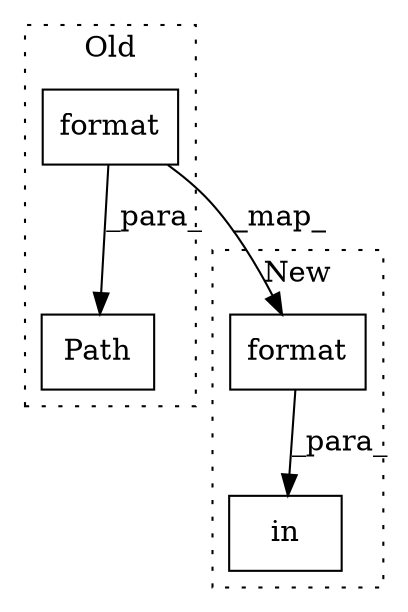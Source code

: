 digraph G {
subgraph cluster0 {
1 [label="Path" a="32" s="624,674" l="5,1" shape="box"];
3 [label="format" a="32" s="655,673" l="7,1" shape="box"];
label = "Old";
style="dotted";
}
subgraph cluster1 {
2 [label="in" a="105" s="721" l="24" shape="box"];
4 [label="format" a="32" s="688,706" l="7,1" shape="box"];
label = "New";
style="dotted";
}
3 -> 1 [label="_para_"];
3 -> 4 [label="_map_"];
4 -> 2 [label="_para_"];
}